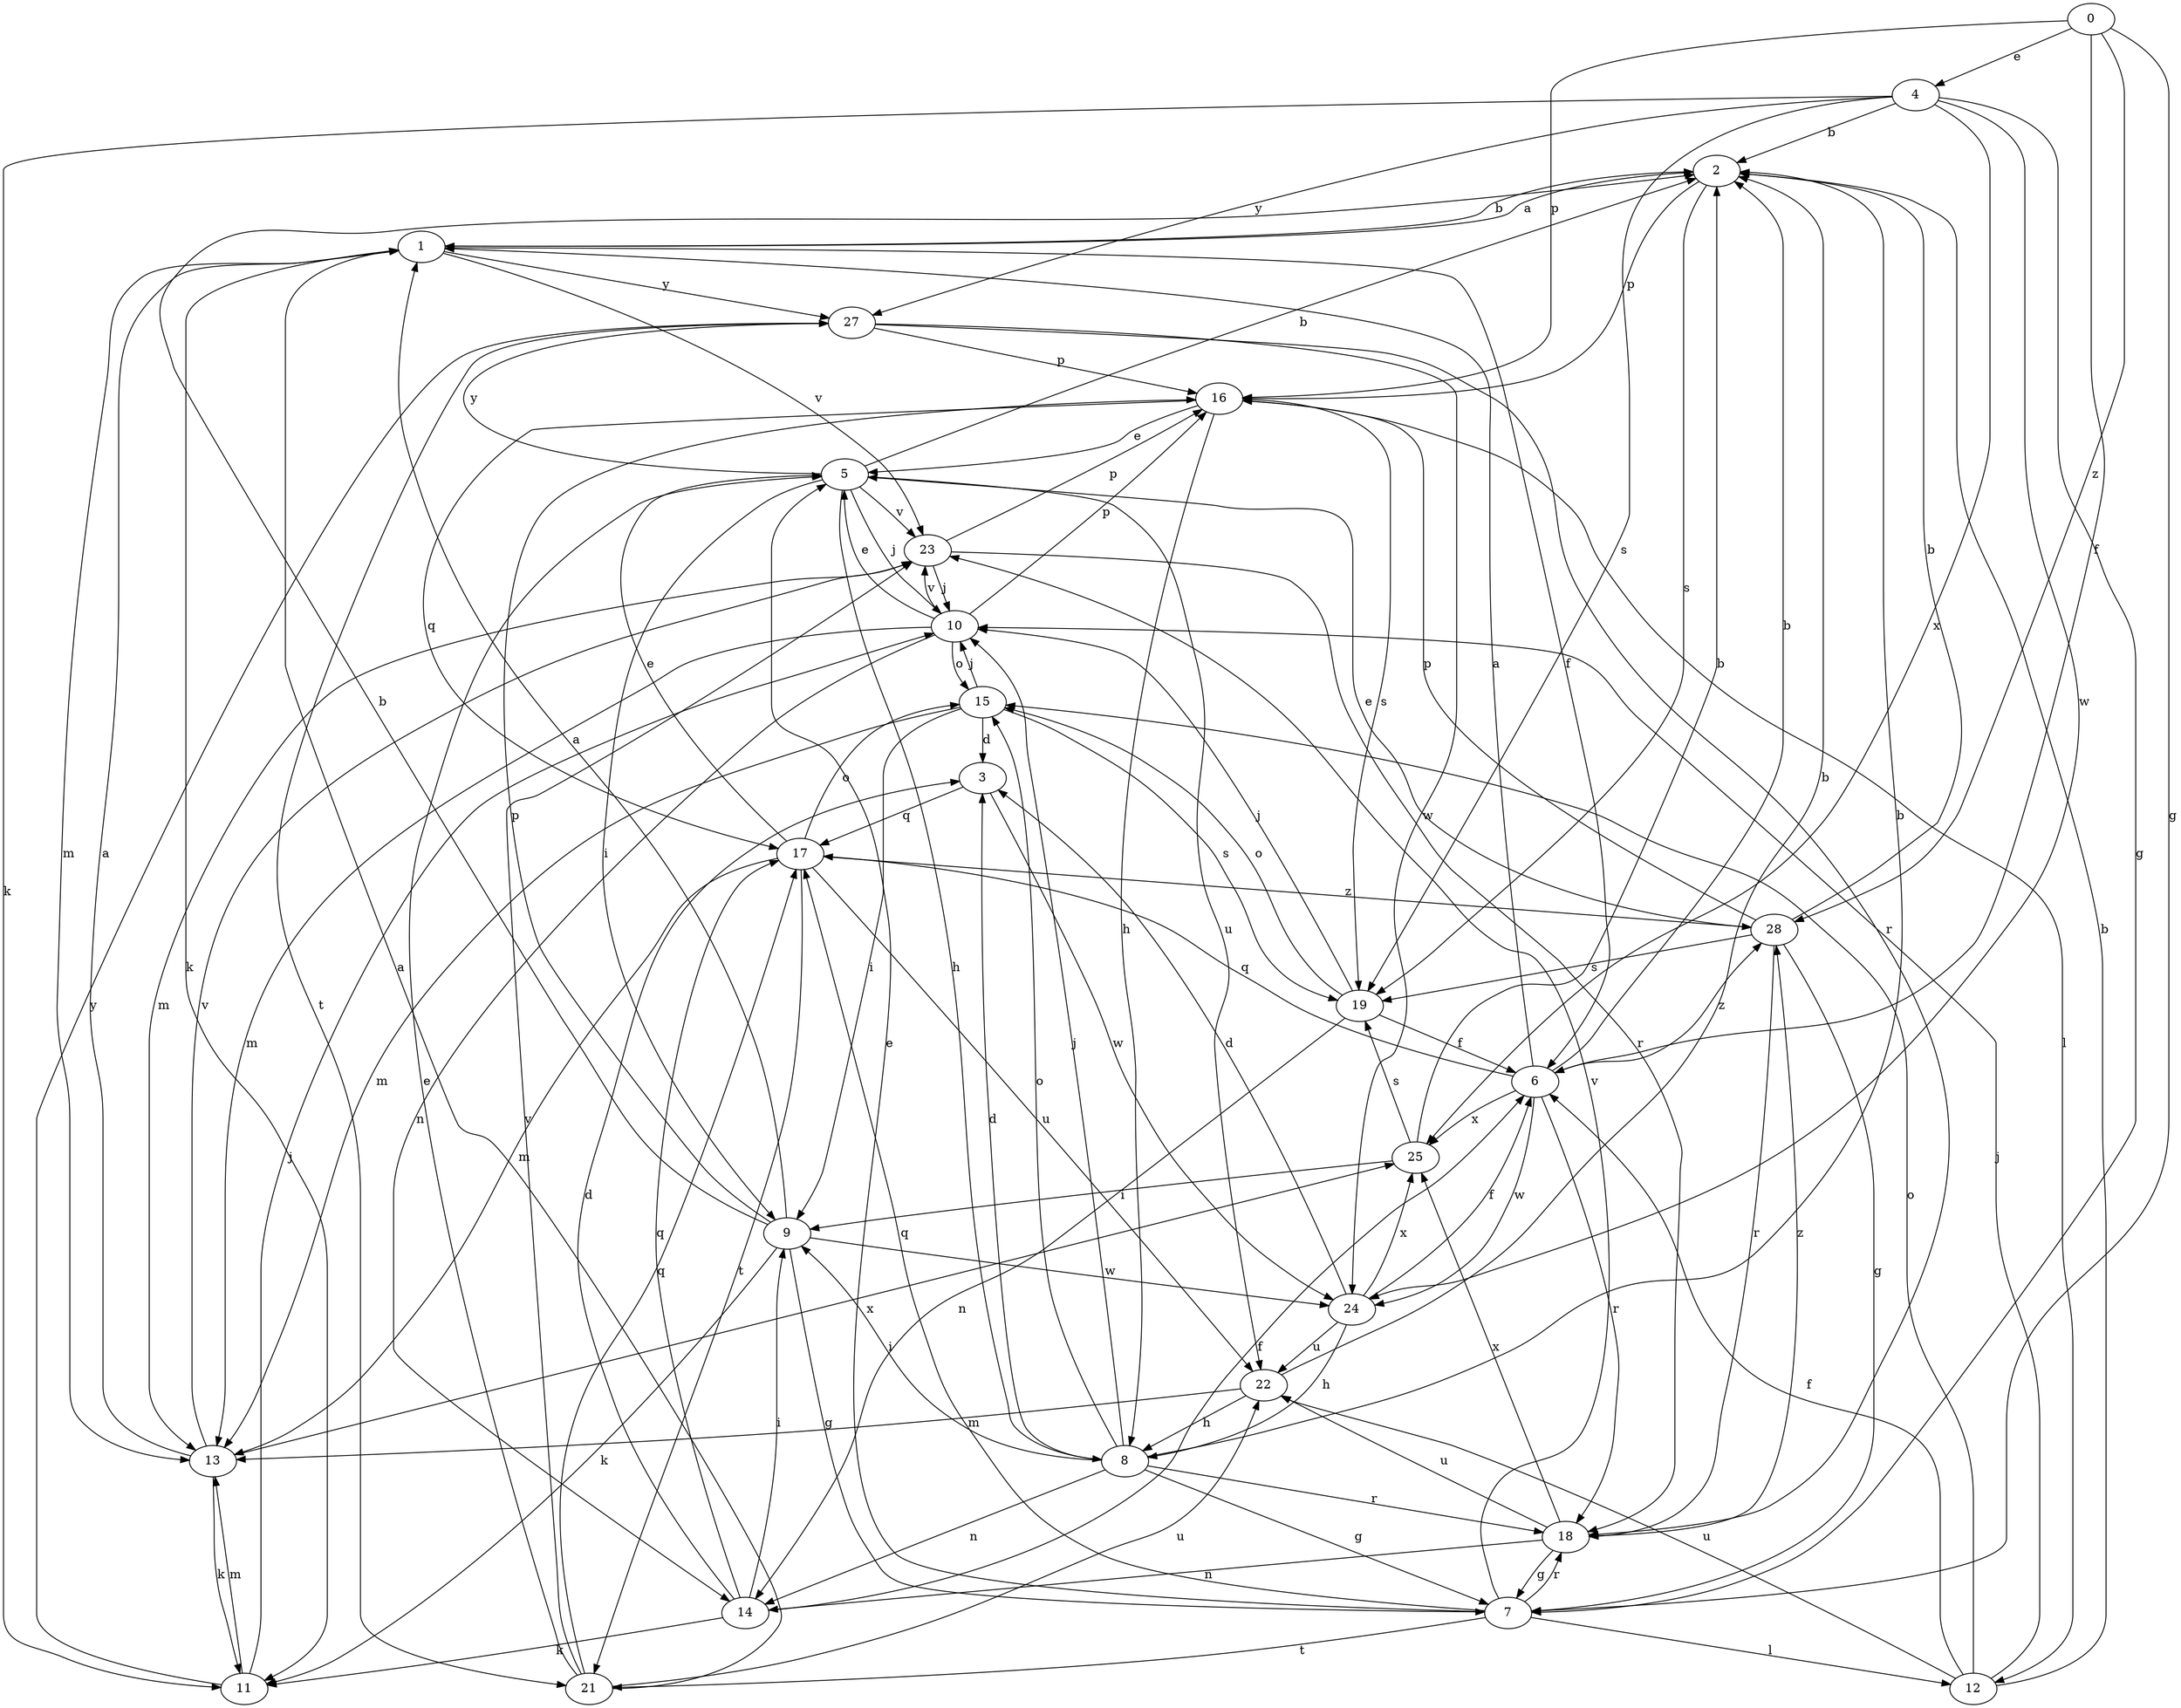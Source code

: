 strict digraph  {
0;
1;
2;
3;
4;
5;
6;
7;
8;
9;
10;
11;
12;
13;
14;
15;
16;
17;
18;
19;
21;
22;
23;
24;
25;
27;
28;
0 -> 4  [label=e];
0 -> 6  [label=f];
0 -> 7  [label=g];
0 -> 16  [label=p];
0 -> 28  [label=z];
1 -> 2  [label=b];
1 -> 6  [label=f];
1 -> 11  [label=k];
1 -> 13  [label=m];
1 -> 23  [label=v];
1 -> 27  [label=y];
2 -> 1  [label=a];
2 -> 16  [label=p];
2 -> 19  [label=s];
3 -> 17  [label=q];
3 -> 24  [label=w];
4 -> 2  [label=b];
4 -> 7  [label=g];
4 -> 11  [label=k];
4 -> 19  [label=s];
4 -> 24  [label=w];
4 -> 25  [label=x];
4 -> 27  [label=y];
5 -> 2  [label=b];
5 -> 8  [label=h];
5 -> 9  [label=i];
5 -> 10  [label=j];
5 -> 22  [label=u];
5 -> 23  [label=v];
5 -> 27  [label=y];
6 -> 1  [label=a];
6 -> 2  [label=b];
6 -> 17  [label=q];
6 -> 18  [label=r];
6 -> 24  [label=w];
6 -> 25  [label=x];
6 -> 28  [label=z];
7 -> 5  [label=e];
7 -> 12  [label=l];
7 -> 17  [label=q];
7 -> 18  [label=r];
7 -> 21  [label=t];
7 -> 23  [label=v];
8 -> 2  [label=b];
8 -> 3  [label=d];
8 -> 7  [label=g];
8 -> 9  [label=i];
8 -> 10  [label=j];
8 -> 14  [label=n];
8 -> 15  [label=o];
8 -> 18  [label=r];
9 -> 1  [label=a];
9 -> 2  [label=b];
9 -> 7  [label=g];
9 -> 11  [label=k];
9 -> 16  [label=p];
9 -> 24  [label=w];
10 -> 5  [label=e];
10 -> 13  [label=m];
10 -> 14  [label=n];
10 -> 15  [label=o];
10 -> 16  [label=p];
10 -> 23  [label=v];
11 -> 10  [label=j];
11 -> 13  [label=m];
11 -> 27  [label=y];
12 -> 2  [label=b];
12 -> 6  [label=f];
12 -> 10  [label=j];
12 -> 15  [label=o];
12 -> 22  [label=u];
13 -> 1  [label=a];
13 -> 11  [label=k];
13 -> 23  [label=v];
13 -> 25  [label=x];
14 -> 3  [label=d];
14 -> 6  [label=f];
14 -> 9  [label=i];
14 -> 11  [label=k];
14 -> 17  [label=q];
15 -> 3  [label=d];
15 -> 9  [label=i];
15 -> 10  [label=j];
15 -> 13  [label=m];
15 -> 19  [label=s];
16 -> 5  [label=e];
16 -> 8  [label=h];
16 -> 12  [label=l];
16 -> 17  [label=q];
16 -> 19  [label=s];
17 -> 5  [label=e];
17 -> 13  [label=m];
17 -> 15  [label=o];
17 -> 21  [label=t];
17 -> 22  [label=u];
17 -> 28  [label=z];
18 -> 7  [label=g];
18 -> 14  [label=n];
18 -> 22  [label=u];
18 -> 25  [label=x];
18 -> 28  [label=z];
19 -> 6  [label=f];
19 -> 10  [label=j];
19 -> 14  [label=n];
19 -> 15  [label=o];
21 -> 1  [label=a];
21 -> 5  [label=e];
21 -> 17  [label=q];
21 -> 22  [label=u];
21 -> 23  [label=v];
22 -> 2  [label=b];
22 -> 8  [label=h];
22 -> 13  [label=m];
23 -> 10  [label=j];
23 -> 13  [label=m];
23 -> 16  [label=p];
23 -> 18  [label=r];
24 -> 3  [label=d];
24 -> 6  [label=f];
24 -> 8  [label=h];
24 -> 22  [label=u];
24 -> 25  [label=x];
25 -> 2  [label=b];
25 -> 9  [label=i];
25 -> 19  [label=s];
27 -> 16  [label=p];
27 -> 18  [label=r];
27 -> 21  [label=t];
27 -> 24  [label=w];
28 -> 2  [label=b];
28 -> 5  [label=e];
28 -> 7  [label=g];
28 -> 16  [label=p];
28 -> 18  [label=r];
28 -> 19  [label=s];
}
